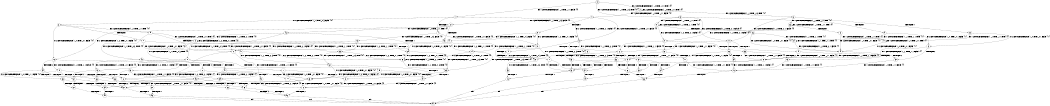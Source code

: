 digraph BCG {
size = "7, 10.5";
center = TRUE;
node [shape = circle];
0 [peripheries = 2];
0 -> 1 [label = "EX !1 !ATOMIC_EXCH_BRANCH (1, +1, TRUE, +1, 1, FALSE) !{0}"];
0 -> 2 [label = "EX !2 !ATOMIC_EXCH_BRANCH (1, +0, TRUE, +0, 1, TRUE) !{0}"];
0 -> 3 [label = "EX !0 !ATOMIC_EXCH_BRANCH (1, +1, TRUE, +0, 3, TRUE) !{0}"];
1 -> 4 [label = "TERMINATE !1"];
1 -> 5 [label = "EX !2 !ATOMIC_EXCH_BRANCH (1, +0, TRUE, +0, 1, FALSE) !{0}"];
1 -> 6 [label = "EX !0 !ATOMIC_EXCH_BRANCH (1, +1, TRUE, +0, 3, FALSE) !{0}"];
2 -> 7 [label = "EX !1 !ATOMIC_EXCH_BRANCH (1, +1, TRUE, +1, 1, FALSE) !{0}"];
2 -> 8 [label = "EX !0 !ATOMIC_EXCH_BRANCH (1, +1, TRUE, +0, 3, TRUE) !{0}"];
2 -> 2 [label = "EX !2 !ATOMIC_EXCH_BRANCH (1, +0, TRUE, +0, 1, TRUE) !{0}"];
3 -> 9 [label = "TERMINATE !0"];
3 -> 10 [label = "EX !1 !ATOMIC_EXCH_BRANCH (1, +1, TRUE, +1, 1, TRUE) !{0}"];
3 -> 11 [label = "EX !2 !ATOMIC_EXCH_BRANCH (1, +0, TRUE, +0, 1, FALSE) !{0}"];
4 -> 12 [label = "EX !2 !ATOMIC_EXCH_BRANCH (1, +0, TRUE, +0, 1, FALSE) !{0}"];
4 -> 13 [label = "EX !0 !ATOMIC_EXCH_BRANCH (1, +1, TRUE, +0, 3, FALSE) !{0}"];
5 -> 14 [label = "TERMINATE !1"];
5 -> 15 [label = "TERMINATE !2"];
5 -> 16 [label = "EX !0 !ATOMIC_EXCH_BRANCH (1, +1, TRUE, +0, 3, TRUE) !{0}"];
6 -> 17 [label = "TERMINATE !1"];
6 -> 18 [label = "EX !2 !ATOMIC_EXCH_BRANCH (1, +0, TRUE, +0, 1, FALSE) !{0}"];
6 -> 19 [label = "EX !0 !ATOMIC_EXCH_BRANCH (1, +0, TRUE, +1, 1, TRUE) !{0}"];
7 -> 20 [label = "TERMINATE !1"];
7 -> 21 [label = "EX !0 !ATOMIC_EXCH_BRANCH (1, +1, TRUE, +0, 3, FALSE) !{0}"];
7 -> 5 [label = "EX !2 !ATOMIC_EXCH_BRANCH (1, +0, TRUE, +0, 1, FALSE) !{0}"];
8 -> 22 [label = "TERMINATE !0"];
8 -> 23 [label = "EX !1 !ATOMIC_EXCH_BRANCH (1, +1, TRUE, +1, 1, TRUE) !{0}"];
8 -> 11 [label = "EX !2 !ATOMIC_EXCH_BRANCH (1, +0, TRUE, +0, 1, FALSE) !{0}"];
9 -> 24 [label = "EX !1 !ATOMIC_EXCH_BRANCH (1, +1, TRUE, +1, 1, TRUE) !{1}"];
9 -> 25 [label = "EX !2 !ATOMIC_EXCH_BRANCH (1, +0, TRUE, +0, 1, FALSE) !{1}"];
10 -> 26 [label = "TERMINATE !0"];
10 -> 27 [label = "EX !2 !ATOMIC_EXCH_BRANCH (1, +0, TRUE, +0, 1, FALSE) !{0}"];
10 -> 10 [label = "EX !1 !ATOMIC_EXCH_BRANCH (1, +1, TRUE, +1, 1, TRUE) !{0}"];
11 -> 28 [label = "TERMINATE !2"];
11 -> 29 [label = "TERMINATE !0"];
11 -> 16 [label = "EX !1 !ATOMIC_EXCH_BRANCH (1, +1, TRUE, +1, 1, FALSE) !{0}"];
12 -> 30 [label = "TERMINATE !2"];
12 -> 31 [label = "EX !0 !ATOMIC_EXCH_BRANCH (1, +1, TRUE, +0, 3, TRUE) !{0}"];
13 -> 32 [label = "EX !2 !ATOMIC_EXCH_BRANCH (1, +0, TRUE, +0, 1, FALSE) !{0}"];
13 -> 33 [label = "EX !0 !ATOMIC_EXCH_BRANCH (1, +0, TRUE, +1, 1, TRUE) !{0}"];
14 -> 30 [label = "TERMINATE !2"];
14 -> 31 [label = "EX !0 !ATOMIC_EXCH_BRANCH (1, +1, TRUE, +0, 3, TRUE) !{0}"];
15 -> 30 [label = "TERMINATE !1"];
15 -> 34 [label = "EX !0 !ATOMIC_EXCH_BRANCH (1, +1, TRUE, +0, 3, TRUE) !{0}"];
16 -> 35 [label = "TERMINATE !1"];
16 -> 36 [label = "TERMINATE !2"];
16 -> 37 [label = "TERMINATE !0"];
17 -> 32 [label = "EX !2 !ATOMIC_EXCH_BRANCH (1, +0, TRUE, +0, 1, FALSE) !{0}"];
17 -> 33 [label = "EX !0 !ATOMIC_EXCH_BRANCH (1, +0, TRUE, +1, 1, TRUE) !{0}"];
18 -> 38 [label = "TERMINATE !1"];
18 -> 39 [label = "TERMINATE !2"];
18 -> 40 [label = "EX !0 !ATOMIC_EXCH_BRANCH (1, +0, TRUE, +1, 1, FALSE) !{0}"];
19 -> 41 [label = "TERMINATE !1"];
19 -> 42 [label = "EX !2 !ATOMIC_EXCH_BRANCH (1, +0, TRUE, +0, 1, TRUE) !{0}"];
19 -> 43 [label = "EX !0 !ATOMIC_EXCH_BRANCH (1, +1, TRUE, +0, 3, TRUE) !{0}"];
20 -> 44 [label = "EX !0 !ATOMIC_EXCH_BRANCH (1, +1, TRUE, +0, 3, FALSE) !{0}"];
20 -> 12 [label = "EX !2 !ATOMIC_EXCH_BRANCH (1, +0, TRUE, +0, 1, FALSE) !{0}"];
21 -> 45 [label = "TERMINATE !1"];
21 -> 18 [label = "EX !2 !ATOMIC_EXCH_BRANCH (1, +0, TRUE, +0, 1, FALSE) !{0}"];
21 -> 46 [label = "EX !0 !ATOMIC_EXCH_BRANCH (1, +0, TRUE, +1, 1, TRUE) !{0}"];
22 -> 47 [label = "EX !1 !ATOMIC_EXCH_BRANCH (1, +1, TRUE, +1, 1, TRUE) !{1}"];
22 -> 25 [label = "EX !2 !ATOMIC_EXCH_BRANCH (1, +0, TRUE, +0, 1, FALSE) !{1}"];
23 -> 48 [label = "TERMINATE !0"];
23 -> 27 [label = "EX !2 !ATOMIC_EXCH_BRANCH (1, +0, TRUE, +0, 1, FALSE) !{0}"];
23 -> 23 [label = "EX !1 !ATOMIC_EXCH_BRANCH (1, +1, TRUE, +1, 1, TRUE) !{0}"];
24 -> 49 [label = "EX !2 !ATOMIC_EXCH_BRANCH (1, +0, TRUE, +0, 1, FALSE) !{1}"];
24 -> 24 [label = "EX !1 !ATOMIC_EXCH_BRANCH (1, +1, TRUE, +1, 1, TRUE) !{1}"];
25 -> 50 [label = "TERMINATE !2"];
25 -> 51 [label = "EX !1 !ATOMIC_EXCH_BRANCH (1, +1, TRUE, +1, 1, FALSE) !{1}"];
26 -> 49 [label = "EX !2 !ATOMIC_EXCH_BRANCH (1, +0, TRUE, +0, 1, FALSE) !{1}"];
26 -> 24 [label = "EX !1 !ATOMIC_EXCH_BRANCH (1, +1, TRUE, +1, 1, TRUE) !{1}"];
27 -> 52 [label = "TERMINATE !2"];
27 -> 53 [label = "TERMINATE !0"];
27 -> 16 [label = "EX !1 !ATOMIC_EXCH_BRANCH (1, +1, TRUE, +1, 1, FALSE) !{0}"];
28 -> 54 [label = "TERMINATE !0"];
28 -> 34 [label = "EX !1 !ATOMIC_EXCH_BRANCH (1, +1, TRUE, +1, 1, FALSE) !{0}"];
29 -> 50 [label = "TERMINATE !2"];
29 -> 51 [label = "EX !1 !ATOMIC_EXCH_BRANCH (1, +1, TRUE, +1, 1, FALSE) !{1}"];
30 -> 55 [label = "EX !0 !ATOMIC_EXCH_BRANCH (1, +1, TRUE, +0, 3, TRUE) !{0}"];
31 -> 56 [label = "TERMINATE !2"];
31 -> 57 [label = "TERMINATE !0"];
32 -> 58 [label = "TERMINATE !2"];
32 -> 59 [label = "EX !0 !ATOMIC_EXCH_BRANCH (1, +0, TRUE, +1, 1, FALSE) !{0}"];
33 -> 60 [label = "EX !2 !ATOMIC_EXCH_BRANCH (1, +0, TRUE, +0, 1, TRUE) !{0}"];
33 -> 61 [label = "EX !0 !ATOMIC_EXCH_BRANCH (1, +1, TRUE, +0, 3, TRUE) !{0}"];
34 -> 56 [label = "TERMINATE !1"];
34 -> 62 [label = "TERMINATE !0"];
35 -> 56 [label = "TERMINATE !2"];
35 -> 57 [label = "TERMINATE !0"];
36 -> 56 [label = "TERMINATE !1"];
36 -> 62 [label = "TERMINATE !0"];
37 -> 63 [label = "TERMINATE !1"];
37 -> 64 [label = "TERMINATE !2"];
38 -> 58 [label = "TERMINATE !2"];
38 -> 59 [label = "EX !0 !ATOMIC_EXCH_BRANCH (1, +0, TRUE, +1, 1, FALSE) !{0}"];
39 -> 58 [label = "TERMINATE !1"];
39 -> 65 [label = "EX !0 !ATOMIC_EXCH_BRANCH (1, +0, TRUE, +1, 1, FALSE) !{0}"];
40 -> 66 [label = "TERMINATE !1"];
40 -> 67 [label = "TERMINATE !2"];
40 -> 68 [label = "TERMINATE !0"];
41 -> 60 [label = "EX !2 !ATOMIC_EXCH_BRANCH (1, +0, TRUE, +0, 1, TRUE) !{0}"];
41 -> 61 [label = "EX !0 !ATOMIC_EXCH_BRANCH (1, +1, TRUE, +0, 3, TRUE) !{0}"];
42 -> 69 [label = "TERMINATE !1"];
42 -> 42 [label = "EX !2 !ATOMIC_EXCH_BRANCH (1, +0, TRUE, +0, 1, TRUE) !{0}"];
42 -> 70 [label = "EX !0 !ATOMIC_EXCH_BRANCH (1, +1, TRUE, +0, 3, TRUE) !{0}"];
43 -> 71 [label = "TERMINATE !1"];
43 -> 72 [label = "TERMINATE !0"];
43 -> 73 [label = "EX !2 !ATOMIC_EXCH_BRANCH (1, +0, TRUE, +0, 1, FALSE) !{0}"];
44 -> 32 [label = "EX !2 !ATOMIC_EXCH_BRANCH (1, +0, TRUE, +0, 1, FALSE) !{0}"];
44 -> 74 [label = "EX !0 !ATOMIC_EXCH_BRANCH (1, +0, TRUE, +1, 1, TRUE) !{0}"];
45 -> 32 [label = "EX !2 !ATOMIC_EXCH_BRANCH (1, +0, TRUE, +0, 1, FALSE) !{0}"];
45 -> 74 [label = "EX !0 !ATOMIC_EXCH_BRANCH (1, +0, TRUE, +1, 1, TRUE) !{0}"];
46 -> 69 [label = "TERMINATE !1"];
46 -> 42 [label = "EX !2 !ATOMIC_EXCH_BRANCH (1, +0, TRUE, +0, 1, TRUE) !{0}"];
46 -> 70 [label = "EX !0 !ATOMIC_EXCH_BRANCH (1, +1, TRUE, +0, 3, TRUE) !{0}"];
47 -> 49 [label = "EX !2 !ATOMIC_EXCH_BRANCH (1, +0, TRUE, +0, 1, FALSE) !{1}"];
47 -> 47 [label = "EX !1 !ATOMIC_EXCH_BRANCH (1, +1, TRUE, +1, 1, TRUE) !{1}"];
48 -> 49 [label = "EX !2 !ATOMIC_EXCH_BRANCH (1, +0, TRUE, +0, 1, FALSE) !{1}"];
48 -> 47 [label = "EX !1 !ATOMIC_EXCH_BRANCH (1, +1, TRUE, +1, 1, TRUE) !{1}"];
49 -> 75 [label = "TERMINATE !2"];
49 -> 51 [label = "EX !1 !ATOMIC_EXCH_BRANCH (1, +1, TRUE, +1, 1, FALSE) !{1}"];
50 -> 76 [label = "EX !1 !ATOMIC_EXCH_BRANCH (1, +1, TRUE, +1, 1, FALSE) !{1}"];
51 -> 63 [label = "TERMINATE !1"];
51 -> 64 [label = "TERMINATE !2"];
52 -> 77 [label = "TERMINATE !0"];
52 -> 34 [label = "EX !1 !ATOMIC_EXCH_BRANCH (1, +1, TRUE, +1, 1, FALSE) !{0}"];
53 -> 75 [label = "TERMINATE !2"];
53 -> 51 [label = "EX !1 !ATOMIC_EXCH_BRANCH (1, +1, TRUE, +1, 1, FALSE) !{1}"];
54 -> 76 [label = "EX !1 !ATOMIC_EXCH_BRANCH (1, +1, TRUE, +1, 1, FALSE) !{1}"];
55 -> 78 [label = "TERMINATE !0"];
56 -> 78 [label = "TERMINATE !0"];
57 -> 79 [label = "TERMINATE !2"];
58 -> 80 [label = "EX !0 !ATOMIC_EXCH_BRANCH (1, +0, TRUE, +1, 1, FALSE) !{0}"];
59 -> 81 [label = "TERMINATE !2"];
59 -> 82 [label = "TERMINATE !0"];
60 -> 60 [label = "EX !2 !ATOMIC_EXCH_BRANCH (1, +0, TRUE, +0, 1, TRUE) !{0}"];
60 -> 83 [label = "EX !0 !ATOMIC_EXCH_BRANCH (1, +1, TRUE, +0, 3, TRUE) !{0}"];
61 -> 84 [label = "TERMINATE !0"];
61 -> 85 [label = "EX !2 !ATOMIC_EXCH_BRANCH (1, +0, TRUE, +0, 1, FALSE) !{0}"];
62 -> 86 [label = "TERMINATE !1"];
63 -> 79 [label = "TERMINATE !2"];
64 -> 86 [label = "TERMINATE !1"];
65 -> 81 [label = "TERMINATE !1"];
65 -> 87 [label = "TERMINATE !0"];
66 -> 81 [label = "TERMINATE !2"];
66 -> 82 [label = "TERMINATE !0"];
67 -> 81 [label = "TERMINATE !1"];
67 -> 87 [label = "TERMINATE !0"];
68 -> 88 [label = "TERMINATE !1"];
68 -> 89 [label = "TERMINATE !2"];
69 -> 60 [label = "EX !2 !ATOMIC_EXCH_BRANCH (1, +0, TRUE, +0, 1, TRUE) !{0}"];
69 -> 83 [label = "EX !0 !ATOMIC_EXCH_BRANCH (1, +1, TRUE, +0, 3, TRUE) !{0}"];
70 -> 90 [label = "TERMINATE !1"];
70 -> 91 [label = "TERMINATE !0"];
70 -> 73 [label = "EX !2 !ATOMIC_EXCH_BRANCH (1, +0, TRUE, +0, 1, FALSE) !{0}"];
71 -> 84 [label = "TERMINATE !0"];
71 -> 85 [label = "EX !2 !ATOMIC_EXCH_BRANCH (1, +0, TRUE, +0, 1, FALSE) !{0}"];
72 -> 92 [label = "TERMINATE !1"];
72 -> 93 [label = "EX !2 !ATOMIC_EXCH_BRANCH (1, +0, TRUE, +0, 1, FALSE) !{1}"];
73 -> 66 [label = "TERMINATE !1"];
73 -> 67 [label = "TERMINATE !2"];
73 -> 68 [label = "TERMINATE !0"];
74 -> 60 [label = "EX !2 !ATOMIC_EXCH_BRANCH (1, +0, TRUE, +0, 1, TRUE) !{0}"];
74 -> 83 [label = "EX !0 !ATOMIC_EXCH_BRANCH (1, +1, TRUE, +0, 3, TRUE) !{0}"];
75 -> 76 [label = "EX !1 !ATOMIC_EXCH_BRANCH (1, +1, TRUE, +1, 1, FALSE) !{1}"];
76 -> 86 [label = "TERMINATE !1"];
77 -> 76 [label = "EX !1 !ATOMIC_EXCH_BRANCH (1, +1, TRUE, +1, 1, FALSE) !{1}"];
78 -> 94 [label = "exit"];
79 -> 94 [label = "exit"];
80 -> 95 [label = "TERMINATE !0"];
81 -> 95 [label = "TERMINATE !0"];
82 -> 96 [label = "TERMINATE !2"];
83 -> 97 [label = "TERMINATE !0"];
83 -> 85 [label = "EX !2 !ATOMIC_EXCH_BRANCH (1, +0, TRUE, +0, 1, FALSE) !{0}"];
84 -> 98 [label = "EX !2 !ATOMIC_EXCH_BRANCH (1, +0, TRUE, +0, 1, FALSE) !{2}"];
85 -> 81 [label = "TERMINATE !2"];
85 -> 82 [label = "TERMINATE !0"];
86 -> 94 [label = "exit"];
87 -> 99 [label = "TERMINATE !1"];
88 -> 96 [label = "TERMINATE !2"];
89 -> 99 [label = "TERMINATE !1"];
90 -> 97 [label = "TERMINATE !0"];
90 -> 85 [label = "EX !2 !ATOMIC_EXCH_BRANCH (1, +0, TRUE, +0, 1, FALSE) !{0}"];
91 -> 100 [label = "TERMINATE !1"];
91 -> 93 [label = "EX !2 !ATOMIC_EXCH_BRANCH (1, +0, TRUE, +0, 1, FALSE) !{1}"];
92 -> 98 [label = "EX !2 !ATOMIC_EXCH_BRANCH (1, +0, TRUE, +0, 1, FALSE) !{2}"];
93 -> 88 [label = "TERMINATE !1"];
93 -> 89 [label = "TERMINATE !2"];
95 -> 94 [label = "exit"];
96 -> 94 [label = "exit"];
97 -> 98 [label = "EX !2 !ATOMIC_EXCH_BRANCH (1, +0, TRUE, +0, 1, FALSE) !{2}"];
98 -> 96 [label = "TERMINATE !2"];
99 -> 94 [label = "exit"];
100 -> 98 [label = "EX !2 !ATOMIC_EXCH_BRANCH (1, +0, TRUE, +0, 1, FALSE) !{2}"];
}
